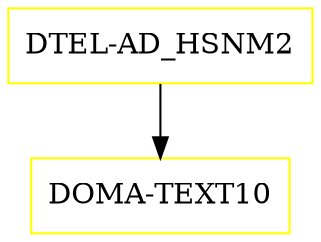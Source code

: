 digraph G {
  "DTEL-AD_HSNM2" [shape=box,color=yellow];
  "DOMA-TEXT10" [shape=box,color=yellow,URL="./DOMA_TEXT10.html"];
  "DTEL-AD_HSNM2" -> "DOMA-TEXT10";
}

